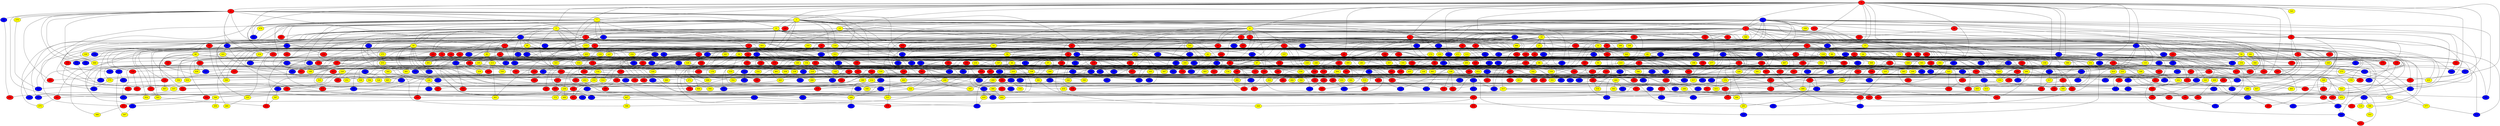 graph {
0 [style = filled fillcolor = red];
1 [style = filled fillcolor = yellow];
2 [style = filled fillcolor = blue];
3 [style = filled fillcolor = red];
4 [style = filled fillcolor = red];
5 [style = filled fillcolor = yellow];
6 [style = filled fillcolor = red];
7 [style = filled fillcolor = yellow];
8 [style = filled fillcolor = yellow];
9 [style = filled fillcolor = yellow];
10 [style = filled fillcolor = red];
11 [style = filled fillcolor = red];
12 [style = filled fillcolor = red];
13 [style = filled fillcolor = yellow];
14 [style = filled fillcolor = yellow];
15 [style = filled fillcolor = yellow];
16 [style = filled fillcolor = red];
17 [style = filled fillcolor = red];
18 [style = filled fillcolor = red];
19 [style = filled fillcolor = yellow];
20 [style = filled fillcolor = yellow];
21 [style = filled fillcolor = red];
22 [style = filled fillcolor = blue];
23 [style = filled fillcolor = blue];
24 [style = filled fillcolor = yellow];
25 [style = filled fillcolor = blue];
26 [style = filled fillcolor = red];
27 [style = filled fillcolor = yellow];
28 [style = filled fillcolor = blue];
29 [style = filled fillcolor = blue];
30 [style = filled fillcolor = blue];
31 [style = filled fillcolor = red];
32 [style = filled fillcolor = blue];
33 [style = filled fillcolor = blue];
34 [style = filled fillcolor = blue];
35 [style = filled fillcolor = blue];
36 [style = filled fillcolor = red];
37 [style = filled fillcolor = blue];
38 [style = filled fillcolor = red];
39 [style = filled fillcolor = red];
40 [style = filled fillcolor = blue];
41 [style = filled fillcolor = blue];
42 [style = filled fillcolor = yellow];
43 [style = filled fillcolor = blue];
44 [style = filled fillcolor = yellow];
45 [style = filled fillcolor = red];
46 [style = filled fillcolor = red];
47 [style = filled fillcolor = red];
48 [style = filled fillcolor = red];
49 [style = filled fillcolor = red];
50 [style = filled fillcolor = yellow];
51 [style = filled fillcolor = yellow];
52 [style = filled fillcolor = red];
53 [style = filled fillcolor = red];
54 [style = filled fillcolor = blue];
55 [style = filled fillcolor = blue];
56 [style = filled fillcolor = blue];
57 [style = filled fillcolor = yellow];
58 [style = filled fillcolor = yellow];
59 [style = filled fillcolor = yellow];
60 [style = filled fillcolor = yellow];
61 [style = filled fillcolor = blue];
62 [style = filled fillcolor = blue];
63 [style = filled fillcolor = red];
64 [style = filled fillcolor = blue];
65 [style = filled fillcolor = red];
66 [style = filled fillcolor = yellow];
67 [style = filled fillcolor = yellow];
68 [style = filled fillcolor = blue];
69 [style = filled fillcolor = red];
70 [style = filled fillcolor = blue];
71 [style = filled fillcolor = blue];
72 [style = filled fillcolor = blue];
73 [style = filled fillcolor = red];
74 [style = filled fillcolor = red];
75 [style = filled fillcolor = red];
76 [style = filled fillcolor = red];
77 [style = filled fillcolor = blue];
78 [style = filled fillcolor = blue];
79 [style = filled fillcolor = red];
80 [style = filled fillcolor = yellow];
81 [style = filled fillcolor = red];
82 [style = filled fillcolor = blue];
83 [style = filled fillcolor = blue];
84 [style = filled fillcolor = red];
85 [style = filled fillcolor = yellow];
86 [style = filled fillcolor = yellow];
87 [style = filled fillcolor = blue];
88 [style = filled fillcolor = yellow];
89 [style = filled fillcolor = blue];
90 [style = filled fillcolor = blue];
91 [style = filled fillcolor = yellow];
92 [style = filled fillcolor = blue];
93 [style = filled fillcolor = blue];
94 [style = filled fillcolor = red];
95 [style = filled fillcolor = blue];
96 [style = filled fillcolor = blue];
97 [style = filled fillcolor = red];
98 [style = filled fillcolor = yellow];
99 [style = filled fillcolor = red];
100 [style = filled fillcolor = red];
101 [style = filled fillcolor = yellow];
102 [style = filled fillcolor = red];
103 [style = filled fillcolor = yellow];
104 [style = filled fillcolor = blue];
105 [style = filled fillcolor = blue];
106 [style = filled fillcolor = blue];
107 [style = filled fillcolor = red];
108 [style = filled fillcolor = yellow];
109 [style = filled fillcolor = yellow];
110 [style = filled fillcolor = yellow];
111 [style = filled fillcolor = blue];
112 [style = filled fillcolor = blue];
113 [style = filled fillcolor = yellow];
114 [style = filled fillcolor = red];
115 [style = filled fillcolor = red];
116 [style = filled fillcolor = yellow];
117 [style = filled fillcolor = red];
118 [style = filled fillcolor = red];
119 [style = filled fillcolor = yellow];
120 [style = filled fillcolor = blue];
121 [style = filled fillcolor = red];
122 [style = filled fillcolor = red];
123 [style = filled fillcolor = blue];
124 [style = filled fillcolor = red];
125 [style = filled fillcolor = yellow];
126 [style = filled fillcolor = yellow];
127 [style = filled fillcolor = red];
128 [style = filled fillcolor = red];
129 [style = filled fillcolor = red];
130 [style = filled fillcolor = yellow];
131 [style = filled fillcolor = red];
132 [style = filled fillcolor = yellow];
133 [style = filled fillcolor = yellow];
134 [style = filled fillcolor = yellow];
135 [style = filled fillcolor = yellow];
136 [style = filled fillcolor = blue];
137 [style = filled fillcolor = red];
138 [style = filled fillcolor = red];
139 [style = filled fillcolor = red];
140 [style = filled fillcolor = yellow];
141 [style = filled fillcolor = red];
142 [style = filled fillcolor = red];
143 [style = filled fillcolor = blue];
144 [style = filled fillcolor = blue];
145 [style = filled fillcolor = yellow];
146 [style = filled fillcolor = red];
147 [style = filled fillcolor = yellow];
148 [style = filled fillcolor = yellow];
149 [style = filled fillcolor = red];
150 [style = filled fillcolor = red];
151 [style = filled fillcolor = blue];
152 [style = filled fillcolor = blue];
153 [style = filled fillcolor = yellow];
154 [style = filled fillcolor = yellow];
155 [style = filled fillcolor = blue];
156 [style = filled fillcolor = blue];
157 [style = filled fillcolor = red];
158 [style = filled fillcolor = yellow];
159 [style = filled fillcolor = red];
160 [style = filled fillcolor = blue];
161 [style = filled fillcolor = red];
162 [style = filled fillcolor = red];
163 [style = filled fillcolor = yellow];
164 [style = filled fillcolor = red];
165 [style = filled fillcolor = blue];
166 [style = filled fillcolor = yellow];
167 [style = filled fillcolor = blue];
168 [style = filled fillcolor = yellow];
169 [style = filled fillcolor = red];
170 [style = filled fillcolor = red];
171 [style = filled fillcolor = blue];
172 [style = filled fillcolor = yellow];
173 [style = filled fillcolor = yellow];
174 [style = filled fillcolor = blue];
175 [style = filled fillcolor = red];
176 [style = filled fillcolor = red];
177 [style = filled fillcolor = blue];
178 [style = filled fillcolor = yellow];
179 [style = filled fillcolor = red];
180 [style = filled fillcolor = blue];
181 [style = filled fillcolor = blue];
182 [style = filled fillcolor = yellow];
183 [style = filled fillcolor = red];
184 [style = filled fillcolor = red];
185 [style = filled fillcolor = blue];
186 [style = filled fillcolor = red];
187 [style = filled fillcolor = blue];
188 [style = filled fillcolor = yellow];
189 [style = filled fillcolor = red];
190 [style = filled fillcolor = red];
191 [style = filled fillcolor = red];
192 [style = filled fillcolor = yellow];
193 [style = filled fillcolor = blue];
194 [style = filled fillcolor = red];
195 [style = filled fillcolor = red];
196 [style = filled fillcolor = yellow];
197 [style = filled fillcolor = red];
198 [style = filled fillcolor = yellow];
199 [style = filled fillcolor = red];
200 [style = filled fillcolor = blue];
201 [style = filled fillcolor = blue];
202 [style = filled fillcolor = yellow];
203 [style = filled fillcolor = yellow];
204 [style = filled fillcolor = blue];
205 [style = filled fillcolor = yellow];
206 [style = filled fillcolor = yellow];
207 [style = filled fillcolor = blue];
208 [style = filled fillcolor = red];
209 [style = filled fillcolor = red];
210 [style = filled fillcolor = yellow];
211 [style = filled fillcolor = red];
212 [style = filled fillcolor = red];
213 [style = filled fillcolor = yellow];
214 [style = filled fillcolor = yellow];
215 [style = filled fillcolor = blue];
216 [style = filled fillcolor = red];
217 [style = filled fillcolor = red];
218 [style = filled fillcolor = blue];
219 [style = filled fillcolor = yellow];
220 [style = filled fillcolor = red];
221 [style = filled fillcolor = red];
222 [style = filled fillcolor = yellow];
223 [style = filled fillcolor = yellow];
224 [style = filled fillcolor = red];
225 [style = filled fillcolor = yellow];
226 [style = filled fillcolor = yellow];
227 [style = filled fillcolor = red];
228 [style = filled fillcolor = red];
229 [style = filled fillcolor = red];
230 [style = filled fillcolor = red];
231 [style = filled fillcolor = yellow];
232 [style = filled fillcolor = yellow];
233 [style = filled fillcolor = yellow];
234 [style = filled fillcolor = yellow];
235 [style = filled fillcolor = red];
236 [style = filled fillcolor = red];
237 [style = filled fillcolor = red];
238 [style = filled fillcolor = yellow];
239 [style = filled fillcolor = yellow];
240 [style = filled fillcolor = red];
241 [style = filled fillcolor = yellow];
242 [style = filled fillcolor = blue];
243 [style = filled fillcolor = blue];
244 [style = filled fillcolor = yellow];
245 [style = filled fillcolor = red];
246 [style = filled fillcolor = red];
247 [style = filled fillcolor = yellow];
248 [style = filled fillcolor = yellow];
249 [style = filled fillcolor = blue];
250 [style = filled fillcolor = yellow];
251 [style = filled fillcolor = yellow];
252 [style = filled fillcolor = blue];
253 [style = filled fillcolor = red];
254 [style = filled fillcolor = yellow];
255 [style = filled fillcolor = yellow];
256 [style = filled fillcolor = red];
257 [style = filled fillcolor = red];
258 [style = filled fillcolor = red];
259 [style = filled fillcolor = yellow];
260 [style = filled fillcolor = red];
261 [style = filled fillcolor = yellow];
262 [style = filled fillcolor = red];
263 [style = filled fillcolor = red];
264 [style = filled fillcolor = yellow];
265 [style = filled fillcolor = blue];
266 [style = filled fillcolor = yellow];
267 [style = filled fillcolor = blue];
268 [style = filled fillcolor = blue];
269 [style = filled fillcolor = blue];
270 [style = filled fillcolor = blue];
271 [style = filled fillcolor = yellow];
272 [style = filled fillcolor = blue];
273 [style = filled fillcolor = red];
274 [style = filled fillcolor = yellow];
275 [style = filled fillcolor = yellow];
276 [style = filled fillcolor = red];
277 [style = filled fillcolor = blue];
278 [style = filled fillcolor = red];
279 [style = filled fillcolor = blue];
280 [style = filled fillcolor = red];
281 [style = filled fillcolor = yellow];
282 [style = filled fillcolor = blue];
283 [style = filled fillcolor = yellow];
284 [style = filled fillcolor = red];
285 [style = filled fillcolor = red];
286 [style = filled fillcolor = red];
287 [style = filled fillcolor = red];
288 [style = filled fillcolor = yellow];
289 [style = filled fillcolor = red];
290 [style = filled fillcolor = yellow];
291 [style = filled fillcolor = yellow];
292 [style = filled fillcolor = red];
293 [style = filled fillcolor = yellow];
294 [style = filled fillcolor = yellow];
295 [style = filled fillcolor = red];
296 [style = filled fillcolor = red];
297 [style = filled fillcolor = blue];
298 [style = filled fillcolor = red];
299 [style = filled fillcolor = yellow];
300 [style = filled fillcolor = yellow];
301 [style = filled fillcolor = red];
302 [style = filled fillcolor = red];
303 [style = filled fillcolor = yellow];
304 [style = filled fillcolor = red];
305 [style = filled fillcolor = blue];
306 [style = filled fillcolor = yellow];
307 [style = filled fillcolor = red];
308 [style = filled fillcolor = red];
309 [style = filled fillcolor = blue];
310 [style = filled fillcolor = yellow];
311 [style = filled fillcolor = blue];
312 [style = filled fillcolor = red];
313 [style = filled fillcolor = blue];
314 [style = filled fillcolor = blue];
315 [style = filled fillcolor = yellow];
316 [style = filled fillcolor = yellow];
317 [style = filled fillcolor = yellow];
318 [style = filled fillcolor = yellow];
319 [style = filled fillcolor = yellow];
320 [style = filled fillcolor = red];
321 [style = filled fillcolor = blue];
322 [style = filled fillcolor = red];
323 [style = filled fillcolor = yellow];
324 [style = filled fillcolor = red];
325 [style = filled fillcolor = yellow];
326 [style = filled fillcolor = yellow];
327 [style = filled fillcolor = red];
328 [style = filled fillcolor = red];
329 [style = filled fillcolor = red];
330 [style = filled fillcolor = yellow];
331 [style = filled fillcolor = yellow];
332 [style = filled fillcolor = blue];
333 [style = filled fillcolor = red];
334 [style = filled fillcolor = red];
335 [style = filled fillcolor = yellow];
336 [style = filled fillcolor = red];
337 [style = filled fillcolor = yellow];
338 [style = filled fillcolor = red];
339 [style = filled fillcolor = yellow];
340 [style = filled fillcolor = yellow];
341 [style = filled fillcolor = red];
342 [style = filled fillcolor = yellow];
343 [style = filled fillcolor = red];
344 [style = filled fillcolor = red];
345 [style = filled fillcolor = yellow];
346 [style = filled fillcolor = red];
347 [style = filled fillcolor = red];
348 [style = filled fillcolor = blue];
349 [style = filled fillcolor = yellow];
350 [style = filled fillcolor = red];
351 [style = filled fillcolor = blue];
352 [style = filled fillcolor = red];
353 [style = filled fillcolor = yellow];
354 [style = filled fillcolor = blue];
355 [style = filled fillcolor = yellow];
356 [style = filled fillcolor = yellow];
357 [style = filled fillcolor = yellow];
358 [style = filled fillcolor = red];
359 [style = filled fillcolor = blue];
360 [style = filled fillcolor = blue];
361 [style = filled fillcolor = yellow];
362 [style = filled fillcolor = blue];
363 [style = filled fillcolor = yellow];
364 [style = filled fillcolor = blue];
365 [style = filled fillcolor = blue];
366 [style = filled fillcolor = blue];
367 [style = filled fillcolor = red];
368 [style = filled fillcolor = red];
369 [style = filled fillcolor = red];
370 [style = filled fillcolor = red];
371 [style = filled fillcolor = blue];
372 [style = filled fillcolor = yellow];
373 [style = filled fillcolor = blue];
374 [style = filled fillcolor = red];
375 [style = filled fillcolor = yellow];
376 [style = filled fillcolor = yellow];
377 [style = filled fillcolor = red];
378 [style = filled fillcolor = yellow];
379 [style = filled fillcolor = red];
380 [style = filled fillcolor = yellow];
381 [style = filled fillcolor = yellow];
382 [style = filled fillcolor = blue];
383 [style = filled fillcolor = blue];
384 [style = filled fillcolor = blue];
385 [style = filled fillcolor = yellow];
386 [style = filled fillcolor = blue];
387 [style = filled fillcolor = blue];
388 [style = filled fillcolor = red];
389 [style = filled fillcolor = yellow];
390 [style = filled fillcolor = yellow];
391 [style = filled fillcolor = yellow];
392 [style = filled fillcolor = red];
393 [style = filled fillcolor = red];
394 [style = filled fillcolor = yellow];
395 [style = filled fillcolor = yellow];
396 [style = filled fillcolor = red];
397 [style = filled fillcolor = yellow];
398 [style = filled fillcolor = red];
399 [style = filled fillcolor = yellow];
400 [style = filled fillcolor = blue];
401 [style = filled fillcolor = yellow];
402 [style = filled fillcolor = blue];
403 [style = filled fillcolor = blue];
404 [style = filled fillcolor = blue];
405 [style = filled fillcolor = blue];
406 [style = filled fillcolor = red];
407 [style = filled fillcolor = yellow];
408 [style = filled fillcolor = yellow];
409 [style = filled fillcolor = red];
410 [style = filled fillcolor = yellow];
411 [style = filled fillcolor = blue];
412 [style = filled fillcolor = red];
413 [style = filled fillcolor = red];
414 [style = filled fillcolor = yellow];
415 [style = filled fillcolor = red];
416 [style = filled fillcolor = yellow];
417 [style = filled fillcolor = blue];
418 [style = filled fillcolor = red];
419 [style = filled fillcolor = blue];
420 [style = filled fillcolor = red];
421 [style = filled fillcolor = blue];
422 [style = filled fillcolor = red];
423 [style = filled fillcolor = blue];
424 [style = filled fillcolor = red];
425 [style = filled fillcolor = blue];
426 [style = filled fillcolor = yellow];
427 [style = filled fillcolor = red];
428 [style = filled fillcolor = blue];
429 [style = filled fillcolor = blue];
430 [style = filled fillcolor = yellow];
431 [style = filled fillcolor = yellow];
432 [style = filled fillcolor = blue];
433 [style = filled fillcolor = yellow];
434 [style = filled fillcolor = blue];
435 [style = filled fillcolor = yellow];
436 [style = filled fillcolor = yellow];
437 [style = filled fillcolor = yellow];
438 [style = filled fillcolor = blue];
439 [style = filled fillcolor = yellow];
440 [style = filled fillcolor = blue];
441 [style = filled fillcolor = red];
442 [style = filled fillcolor = red];
443 [style = filled fillcolor = red];
444 [style = filled fillcolor = red];
445 [style = filled fillcolor = yellow];
446 [style = filled fillcolor = yellow];
447 [style = filled fillcolor = yellow];
448 [style = filled fillcolor = blue];
449 [style = filled fillcolor = red];
450 [style = filled fillcolor = yellow];
451 [style = filled fillcolor = yellow];
452 [style = filled fillcolor = blue];
453 [style = filled fillcolor = yellow];
454 [style = filled fillcolor = blue];
455 [style = filled fillcolor = yellow];
456 [style = filled fillcolor = blue];
457 [style = filled fillcolor = red];
458 [style = filled fillcolor = blue];
459 [style = filled fillcolor = blue];
460 [style = filled fillcolor = yellow];
461 [style = filled fillcolor = yellow];
462 [style = filled fillcolor = red];
463 [style = filled fillcolor = yellow];
464 [style = filled fillcolor = yellow];
465 [style = filled fillcolor = yellow];
466 [style = filled fillcolor = red];
467 [style = filled fillcolor = yellow];
468 [style = filled fillcolor = yellow];
469 [style = filled fillcolor = blue];
470 [style = filled fillcolor = red];
471 [style = filled fillcolor = yellow];
472 [style = filled fillcolor = blue];
473 [style = filled fillcolor = blue];
474 [style = filled fillcolor = blue];
475 [style = filled fillcolor = blue];
476 [style = filled fillcolor = yellow];
477 [style = filled fillcolor = yellow];
478 [style = filled fillcolor = red];
479 [style = filled fillcolor = blue];
480 [style = filled fillcolor = red];
481 [style = filled fillcolor = red];
482 [style = filled fillcolor = blue];
483 [style = filled fillcolor = yellow];
484 [style = filled fillcolor = yellow];
485 [style = filled fillcolor = blue];
486 [style = filled fillcolor = yellow];
487 [style = filled fillcolor = red];
488 [style = filled fillcolor = yellow];
489 [style = filled fillcolor = yellow];
490 [style = filled fillcolor = yellow];
491 [style = filled fillcolor = yellow];
492 [style = filled fillcolor = blue];
493 [style = filled fillcolor = red];
494 [style = filled fillcolor = red];
495 [style = filled fillcolor = red];
496 [style = filled fillcolor = yellow];
497 [style = filled fillcolor = blue];
498 [style = filled fillcolor = yellow];
499 [style = filled fillcolor = red];
500 [style = filled fillcolor = red];
501 [style = filled fillcolor = yellow];
502 [style = filled fillcolor = blue];
503 [style = filled fillcolor = red];
504 [style = filled fillcolor = red];
505 [style = filled fillcolor = yellow];
506 [style = filled fillcolor = blue];
507 [style = filled fillcolor = red];
508 [style = filled fillcolor = blue];
509 [style = filled fillcolor = yellow];
510 [style = filled fillcolor = yellow];
511 [style = filled fillcolor = blue];
512 [style = filled fillcolor = red];
513 [style = filled fillcolor = blue];
514 [style = filled fillcolor = yellow];
515 [style = filled fillcolor = yellow];
516 [style = filled fillcolor = blue];
517 [style = filled fillcolor = yellow];
518 [style = filled fillcolor = yellow];
519 [style = filled fillcolor = yellow];
520 [style = filled fillcolor = red];
521 [style = filled fillcolor = blue];
522 [style = filled fillcolor = red];
523 [style = filled fillcolor = blue];
524 [style = filled fillcolor = blue];
525 [style = filled fillcolor = blue];
526 [style = filled fillcolor = blue];
527 [style = filled fillcolor = red];
528 [style = filled fillcolor = yellow];
529 [style = filled fillcolor = red];
530 [style = filled fillcolor = blue];
531 [style = filled fillcolor = red];
532 [style = filled fillcolor = blue];
533 [style = filled fillcolor = yellow];
534 [style = filled fillcolor = red];
535 [style = filled fillcolor = red];
536 [style = filled fillcolor = blue];
537 [style = filled fillcolor = yellow];
538 [style = filled fillcolor = red];
539 [style = filled fillcolor = red];
540 [style = filled fillcolor = blue];
541 [style = filled fillcolor = red];
542 [style = filled fillcolor = blue];
543 [style = filled fillcolor = blue];
544 [style = filled fillcolor = red];
545 [style = filled fillcolor = yellow];
546 [style = filled fillcolor = blue];
547 [style = filled fillcolor = yellow];
548 [style = filled fillcolor = yellow];
549 [style = filled fillcolor = blue];
550 [style = filled fillcolor = yellow];
551 [style = filled fillcolor = red];
552 [style = filled fillcolor = yellow];
553 [style = filled fillcolor = yellow];
554 [style = filled fillcolor = blue];
555 [style = filled fillcolor = red];
556 [style = filled fillcolor = blue];
557 [style = filled fillcolor = blue];
558 [style = filled fillcolor = yellow];
559 [style = filled fillcolor = blue];
560 [style = filled fillcolor = blue];
561 [style = filled fillcolor = red];
562 [style = filled fillcolor = blue];
563 [style = filled fillcolor = blue];
564 [style = filled fillcolor = yellow];
565 [style = filled fillcolor = red];
566 [style = filled fillcolor = blue];
567 [style = filled fillcolor = yellow];
568 [style = filled fillcolor = yellow];
569 [style = filled fillcolor = red];
570 [style = filled fillcolor = blue];
571 [style = filled fillcolor = red];
572 [style = filled fillcolor = yellow];
573 [style = filled fillcolor = red];
574 [style = filled fillcolor = red];
575 [style = filled fillcolor = yellow];
576 [style = filled fillcolor = blue];
577 [style = filled fillcolor = yellow];
578 [style = filled fillcolor = red];
579 [style = filled fillcolor = blue];
580 [style = filled fillcolor = yellow];
581 [style = filled fillcolor = blue];
582 [style = filled fillcolor = red];
583 [style = filled fillcolor = yellow];
584 [style = filled fillcolor = blue];
585 [style = filled fillcolor = red];
586 [style = filled fillcolor = yellow];
587 [style = filled fillcolor = yellow];
588 [style = filled fillcolor = yellow];
589 [style = filled fillcolor = red];
590 [style = filled fillcolor = yellow];
591 [style = filled fillcolor = blue];
592 [style = filled fillcolor = blue];
593 [style = filled fillcolor = yellow];
594 [style = filled fillcolor = yellow];
595 [style = filled fillcolor = red];
596 [style = filled fillcolor = yellow];
597 [style = filled fillcolor = blue];
598 [style = filled fillcolor = blue];
599 [style = filled fillcolor = yellow];
600 [style = filled fillcolor = blue];
601 [style = filled fillcolor = red];
602 [style = filled fillcolor = yellow];
603 [style = filled fillcolor = red];
604 [style = filled fillcolor = yellow];
605 [style = filled fillcolor = yellow];
606 [style = filled fillcolor = red];
607 [style = filled fillcolor = red];
608 [style = filled fillcolor = red];
609 [style = filled fillcolor = red];
610 [style = filled fillcolor = yellow];
611 [style = filled fillcolor = yellow];
612 [style = filled fillcolor = blue];
613 [style = filled fillcolor = blue];
614 [style = filled fillcolor = yellow];
615 [style = filled fillcolor = yellow];
616 [style = filled fillcolor = yellow];
617 [style = filled fillcolor = blue];
618 [style = filled fillcolor = red];
619 [style = filled fillcolor = red];
620 [style = filled fillcolor = blue];
621 [style = filled fillcolor = yellow];
622 [style = filled fillcolor = red];
623 [style = filled fillcolor = red];
624 [style = filled fillcolor = red];
625 [style = filled fillcolor = blue];
626 [style = filled fillcolor = yellow];
627 [style = filled fillcolor = red];
628 [style = filled fillcolor = blue];
629 [style = filled fillcolor = red];
630 [style = filled fillcolor = red];
631 [style = filled fillcolor = blue];
632 [style = filled fillcolor = red];
633 [style = filled fillcolor = yellow];
634 [style = filled fillcolor = blue];
635 [style = filled fillcolor = blue];
636 [style = filled fillcolor = red];
637 [style = filled fillcolor = yellow];
638 [style = filled fillcolor = blue];
639 [style = filled fillcolor = red];
640 [style = filled fillcolor = yellow];
641 [style = filled fillcolor = blue];
642 [style = filled fillcolor = red];
643 [style = filled fillcolor = blue];
644 [style = filled fillcolor = blue];
645 [style = filled fillcolor = blue];
646 [style = filled fillcolor = red];
647 [style = filled fillcolor = red];
648 [style = filled fillcolor = blue];
649 [style = filled fillcolor = red];
650 [style = filled fillcolor = blue];
651 [style = filled fillcolor = yellow];
652 [style = filled fillcolor = red];
653 [style = filled fillcolor = blue];
654 [style = filled fillcolor = yellow];
655 [style = filled fillcolor = blue];
656 [style = filled fillcolor = blue];
657 [style = filled fillcolor = blue];
658 [style = filled fillcolor = red];
659 [style = filled fillcolor = blue];
660 [style = filled fillcolor = red];
661 [style = filled fillcolor = yellow];
662 [style = filled fillcolor = blue];
663 [style = filled fillcolor = red];
664 [style = filled fillcolor = yellow];
665 [style = filled fillcolor = red];
666 [style = filled fillcolor = red];
667 [style = filled fillcolor = yellow];
668 [style = filled fillcolor = yellow];
669 [style = filled fillcolor = yellow];
670 [style = filled fillcolor = blue];
671 [style = filled fillcolor = red];
672 [style = filled fillcolor = yellow];
673 [style = filled fillcolor = red];
674 [style = filled fillcolor = blue];
675 [style = filled fillcolor = yellow];
676 [style = filled fillcolor = red];
677 [style = filled fillcolor = red];
678 [style = filled fillcolor = blue];
679 [style = filled fillcolor = red];
680 [style = filled fillcolor = yellow];
681 [style = filled fillcolor = yellow];
682 [style = filled fillcolor = red];
683 [style = filled fillcolor = yellow];
684 [style = filled fillcolor = red];
685 [style = filled fillcolor = red];
686 [style = filled fillcolor = yellow];
687 [style = filled fillcolor = red];
688 [style = filled fillcolor = blue];
0 -- 6;
0 -- 7;
0 -- 8;
0 -- 9;
0 -- 13;
0 -- 23;
0 -- 28;
0 -- 33;
0 -- 35;
0 -- 39;
0 -- 49;
0 -- 53;
0 -- 56;
0 -- 127;
0 -- 182;
0 -- 206;
0 -- 242;
0 -- 341;
0 -- 347;
0 -- 364;
0 -- 371;
0 -- 396;
0 -- 463;
0 -- 545;
0 -- 563;
0 -- 593;
0 -- 600;
1 -- 5;
1 -- 14;
1 -- 17;
1 -- 20;
1 -- 30;
1 -- 40;
1 -- 44;
0 -- 5;
0 -- 4;
0 -- 3;
0 -- 1;
1 -- 45;
1 -- 50;
1 -- 56;
1 -- 59;
1 -- 65;
1 -- 70;
1 -- 116;
1 -- 123;
1 -- 164;
1 -- 188;
1 -- 244;
1 -- 273;
1 -- 351;
1 -- 365;
1 -- 476;
1 -- 477;
1 -- 513;
1 -- 655;
1 -- 668;
2 -- 3;
2 -- 6;
2 -- 9;
2 -- 12;
2 -- 14;
2 -- 16;
2 -- 22;
2 -- 35;
2 -- 39;
2 -- 50;
2 -- 51;
2 -- 55;
2 -- 60;
2 -- 65;
2 -- 133;
2 -- 136;
2 -- 146;
2 -- 147;
2 -- 185;
2 -- 259;
2 -- 265;
2 -- 283;
2 -- 392;
2 -- 485;
2 -- 495;
2 -- 512;
2 -- 531;
2 -- 543;
3 -- 6;
3 -- 32;
3 -- 37;
3 -- 49;
3 -- 60;
3 -- 80;
3 -- 122;
3 -- 138;
3 -- 169;
3 -- 190;
3 -- 212;
3 -- 235;
3 -- 253;
3 -- 254;
3 -- 263;
3 -- 284;
3 -- 346;
3 -- 397;
3 -- 402;
3 -- 426;
3 -- 437;
3 -- 466;
3 -- 468;
3 -- 568;
3 -- 591;
3 -- 636;
3 -- 647;
4 -- 7;
4 -- 9;
4 -- 47;
4 -- 64;
4 -- 83;
4 -- 99;
4 -- 117;
4 -- 144;
4 -- 151;
4 -- 274;
4 -- 359;
4 -- 391;
4 -- 416;
4 -- 480;
4 -- 541;
4 -- 584;
4 -- 656;
4 -- 668;
5 -- 10;
5 -- 11;
5 -- 20;
5 -- 39;
5 -- 66;
5 -- 68;
5 -- 71;
5 -- 88;
5 -- 90;
5 -- 109;
5 -- 132;
5 -- 199;
5 -- 221;
5 -- 250;
5 -- 426;
5 -- 448;
5 -- 526;
5 -- 593;
5 -- 687;
6 -- 15;
6 -- 48;
6 -- 51;
6 -- 73;
6 -- 98;
6 -- 99;
6 -- 112;
6 -- 130;
6 -- 167;
6 -- 173;
6 -- 226;
6 -- 291;
6 -- 328;
6 -- 337;
6 -- 362;
6 -- 414;
6 -- 455;
6 -- 535;
6 -- 641;
6 -- 686;
7 -- 8;
7 -- 16;
7 -- 22;
7 -- 28;
7 -- 47;
7 -- 97;
7 -- 142;
7 -- 212;
7 -- 249;
7 -- 255;
7 -- 345;
7 -- 374;
7 -- 429;
7 -- 563;
7 -- 645;
7 -- 682;
7 -- 687;
8 -- 11;
8 -- 12;
8 -- 31;
8 -- 48;
8 -- 63;
8 -- 65;
8 -- 122;
8 -- 145;
8 -- 158;
8 -- 177;
8 -- 189;
8 -- 200;
8 -- 315;
8 -- 434;
8 -- 483;
8 -- 494;
8 -- 543;
8 -- 633;
8 -- 669;
9 -- 10;
9 -- 18;
9 -- 20;
9 -- 45;
9 -- 57;
9 -- 81;
9 -- 106;
9 -- 107;
9 -- 137;
9 -- 151;
9 -- 434;
9 -- 680;
10 -- 12;
10 -- 56;
10 -- 245;
10 -- 323;
10 -- 398;
10 -- 549;
10 -- 686;
11 -- 14;
11 -- 17;
11 -- 18;
11 -- 21;
11 -- 26;
11 -- 42;
11 -- 73;
11 -- 91;
11 -- 331;
11 -- 332;
11 -- 338;
11 -- 355;
11 -- 440;
11 -- 640;
12 -- 38;
12 -- 59;
12 -- 176;
12 -- 210;
12 -- 246;
12 -- 257;
12 -- 281;
12 -- 310;
12 -- 374;
12 -- 510;
12 -- 518;
12 -- 537;
12 -- 572;
12 -- 602;
13 -- 30;
13 -- 41;
13 -- 42;
13 -- 82;
13 -- 188;
13 -- 189;
13 -- 223;
13 -- 245;
13 -- 352;
14 -- 21;
14 -- 29;
14 -- 54;
14 -- 67;
14 -- 85;
14 -- 136;
14 -- 226;
14 -- 245;
14 -- 547;
14 -- 551;
14 -- 573;
15 -- 21;
15 -- 35;
15 -- 92;
15 -- 139;
15 -- 361;
15 -- 516;
15 -- 562;
16 -- 101;
16 -- 135;
16 -- 142;
16 -- 184;
16 -- 203;
16 -- 250;
17 -- 42;
17 -- 52;
17 -- 74;
17 -- 237;
17 -- 328;
17 -- 377;
17 -- 414;
17 -- 423;
17 -- 525;
18 -- 58;
18 -- 78;
18 -- 135;
18 -- 205;
18 -- 497;
18 -- 541;
18 -- 625;
18 -- 663;
19 -- 23;
19 -- 26;
19 -- 27;
19 -- 28;
19 -- 37;
19 -- 50;
19 -- 59;
19 -- 115;
19 -- 173;
19 -- 215;
19 -- 384;
19 -- 457;
19 -- 517;
19 -- 608;
20 -- 60;
20 -- 72;
20 -- 88;
20 -- 107;
20 -- 123;
20 -- 124;
20 -- 137;
20 -- 149;
20 -- 162;
20 -- 195;
20 -- 211;
20 -- 225;
20 -- 230;
20 -- 260;
20 -- 269;
20 -- 277;
20 -- 322;
20 -- 335;
20 -- 375;
20 -- 393;
20 -- 427;
20 -- 432;
20 -- 579;
20 -- 599;
20 -- 650;
20 -- 677;
21 -- 93;
21 -- 104;
21 -- 126;
21 -- 156;
21 -- 240;
21 -- 487;
21 -- 533;
22 -- 36;
22 -- 85;
22 -- 87;
22 -- 116;
22 -- 142;
22 -- 149;
22 -- 204;
22 -- 258;
22 -- 282;
22 -- 315;
22 -- 321;
22 -- 398;
22 -- 460;
22 -- 514;
22 -- 600;
22 -- 651;
23 -- 25;
23 -- 29;
23 -- 38;
23 -- 111;
23 -- 333;
23 -- 378;
23 -- 399;
23 -- 433;
23 -- 479;
23 -- 499;
23 -- 502;
23 -- 522;
23 -- 530;
24 -- 131;
25 -- 48;
25 -- 73;
25 -- 158;
25 -- 204;
25 -- 213;
25 -- 261;
25 -- 275;
25 -- 302;
25 -- 343;
25 -- 349;
25 -- 360;
25 -- 421;
25 -- 425;
25 -- 477;
25 -- 539;
25 -- 596;
25 -- 645;
26 -- 95;
26 -- 492;
26 -- 638;
27 -- 618;
28 -- 40;
28 -- 92;
28 -- 178;
28 -- 181;
28 -- 201;
28 -- 239;
28 -- 273;
28 -- 364;
28 -- 398;
28 -- 443;
28 -- 482;
28 -- 592;
29 -- 61;
29 -- 350;
29 -- 448;
29 -- 501;
29 -- 638;
29 -- 668;
30 -- 41;
30 -- 55;
30 -- 66;
30 -- 71;
30 -- 82;
30 -- 83;
30 -- 103;
30 -- 114;
30 -- 160;
30 -- 163;
30 -- 171;
30 -- 293;
30 -- 423;
30 -- 556;
30 -- 599;
30 -- 675;
30 -- 681;
31 -- 43;
31 -- 53;
31 -- 68;
31 -- 80;
31 -- 129;
31 -- 148;
31 -- 409;
31 -- 429;
31 -- 459;
31 -- 569;
31 -- 623;
32 -- 36;
32 -- 43;
32 -- 49;
32 -- 168;
32 -- 248;
32 -- 290;
32 -- 324;
32 -- 409;
32 -- 609;
33 -- 84;
33 -- 118;
33 -- 351;
33 -- 363;
33 -- 400;
33 -- 676;
34 -- 91;
34 -- 197;
34 -- 312;
34 -- 635;
35 -- 96;
35 -- 128;
35 -- 143;
35 -- 161;
35 -- 194;
35 -- 210;
35 -- 222;
35 -- 268;
35 -- 278;
35 -- 282;
35 -- 304;
35 -- 331;
35 -- 387;
35 -- 531;
35 -- 561;
35 -- 665;
36 -- 44;
36 -- 111;
36 -- 197;
36 -- 356;
36 -- 471;
36 -- 492;
36 -- 661;
36 -- 662;
37 -- 86;
38 -- 44;
38 -- 124;
38 -- 266;
38 -- 529;
39 -- 45;
39 -- 61;
39 -- 79;
39 -- 161;
39 -- 366;
39 -- 377;
39 -- 407;
39 -- 670;
40 -- 181;
40 -- 232;
40 -- 397;
40 -- 444;
40 -- 653;
42 -- 108;
42 -- 248;
42 -- 405;
42 -- 408;
43 -- 101;
43 -- 220;
44 -- 108;
44 -- 167;
44 -- 262;
44 -- 292;
44 -- 445;
44 -- 515;
44 -- 629;
44 -- 672;
45 -- 62;
45 -- 113;
45 -- 207;
46 -- 89;
46 -- 100;
46 -- 263;
46 -- 379;
46 -- 490;
46 -- 608;
47 -- 78;
47 -- 120;
47 -- 127;
47 -- 171;
47 -- 198;
47 -- 218;
47 -- 298;
47 -- 344;
47 -- 544;
47 -- 594;
47 -- 619;
48 -- 89;
48 -- 95;
48 -- 411;
48 -- 540;
49 -- 67;
49 -- 110;
49 -- 186;
49 -- 276;
49 -- 294;
49 -- 434;
49 -- 554;
49 -- 664;
50 -- 122;
50 -- 254;
50 -- 265;
50 -- 412;
50 -- 501;
50 -- 502;
50 -- 580;
50 -- 621;
51 -- 127;
51 -- 255;
51 -- 640;
52 -- 87;
52 -- 105;
52 -- 107;
52 -- 130;
53 -- 76;
53 -- 78;
53 -- 86;
53 -- 102;
53 -- 113;
53 -- 119;
53 -- 327;
53 -- 331;
53 -- 382;
53 -- 474;
53 -- 676;
55 -- 256;
55 -- 438;
56 -- 160;
56 -- 285;
56 -- 392;
56 -- 613;
56 -- 638;
56 -- 654;
57 -- 97;
57 -- 217;
57 -- 324;
57 -- 387;
57 -- 558;
57 -- 571;
58 -- 136;
58 -- 140;
58 -- 150;
58 -- 248;
58 -- 319;
58 -- 438;
58 -- 455;
58 -- 523;
58 -- 624;
59 -- 82;
59 -- 87;
59 -- 146;
59 -- 166;
59 -- 222;
59 -- 224;
59 -- 314;
59 -- 370;
59 -- 381;
59 -- 486;
59 -- 595;
60 -- 69;
60 -- 84;
60 -- 106;
60 -- 186;
60 -- 196;
60 -- 227;
60 -- 256;
60 -- 396;
60 -- 423;
60 -- 426;
60 -- 575;
60 -- 586;
60 -- 648;
61 -- 134;
61 -- 499;
61 -- 670;
62 -- 143;
62 -- 159;
62 -- 353;
62 -- 357;
62 -- 473;
62 -- 582;
63 -- 100;
63 -- 109;
63 -- 335;
63 -- 656;
64 -- 658;
65 -- 228;
65 -- 247;
65 -- 301;
65 -- 597;
66 -- 77;
66 -- 80;
66 -- 104;
66 -- 200;
66 -- 300;
66 -- 416;
67 -- 241;
67 -- 388;
67 -- 525;
68 -- 114;
68 -- 178;
68 -- 183;
68 -- 201;
68 -- 234;
68 -- 443;
68 -- 470;
68 -- 514;
68 -- 534;
69 -- 70;
69 -- 155;
69 -- 174;
69 -- 219;
69 -- 343;
69 -- 370;
69 -- 436;
69 -- 440;
69 -- 559;
71 -- 105;
71 -- 213;
72 -- 89;
72 -- 90;
72 -- 102;
72 -- 125;
72 -- 145;
72 -- 261;
72 -- 279;
72 -- 310;
72 -- 338;
72 -- 347;
72 -- 427;
72 -- 478;
73 -- 130;
73 -- 176;
73 -- 212;
73 -- 314;
73 -- 350;
73 -- 406;
73 -- 429;
73 -- 535;
73 -- 558;
73 -- 633;
74 -- 96;
74 -- 154;
74 -- 262;
74 -- 356;
74 -- 631;
74 -- 656;
75 -- 147;
75 -- 574;
75 -- 637;
75 -- 639;
75 -- 664;
75 -- 669;
76 -- 101;
76 -- 121;
76 -- 152;
76 -- 185;
76 -- 327;
76 -- 363;
76 -- 467;
77 -- 430;
77 -- 436;
77 -- 493;
78 -- 126;
78 -- 165;
78 -- 271;
78 -- 334;
78 -- 415;
78 -- 644;
79 -- 182;
79 -- 306;
79 -- 446;
79 -- 507;
80 -- 98;
80 -- 105;
80 -- 120;
80 -- 138;
80 -- 165;
80 -- 216;
80 -- 303;
80 -- 411;
80 -- 428;
80 -- 444;
80 -- 604;
81 -- 404;
82 -- 189;
82 -- 194;
82 -- 260;
82 -- 339;
83 -- 163;
83 -- 372;
83 -- 557;
84 -- 153;
84 -- 437;
84 -- 487;
85 -- 213;
86 -- 102;
86 -- 133;
86 -- 490;
87 -- 550;
88 -- 129;
88 -- 183;
88 -- 321;
88 -- 329;
88 -- 425;
88 -- 591;
89 -- 458;
89 -- 470;
89 -- 566;
90 -- 166;
90 -- 354;
90 -- 454;
90 -- 678;
91 -- 236;
92 -- 96;
92 -- 225;
92 -- 385;
92 -- 407;
92 -- 524;
92 -- 615;
92 -- 674;
92 -- 688;
93 -- 115;
93 -- 249;
94 -- 235;
94 -- 361;
95 -- 199;
95 -- 544;
95 -- 593;
96 -- 202;
96 -- 417;
97 -- 278;
98 -- 138;
98 -- 148;
98 -- 193;
98 -- 322;
98 -- 652;
99 -- 106;
99 -- 108;
99 -- 170;
99 -- 244;
99 -- 328;
99 -- 395;
100 -- 157;
100 -- 269;
101 -- 304;
102 -- 125;
102 -- 128;
102 -- 241;
102 -- 273;
102 -- 677;
103 -- 112;
103 -- 176;
103 -- 362;
103 -- 564;
103 -- 636;
104 -- 117;
104 -- 239;
105 -- 224;
105 -- 326;
105 -- 439;
105 -- 461;
105 -- 509;
105 -- 571;
105 -- 646;
106 -- 143;
106 -- 215;
106 -- 301;
106 -- 461;
106 -- 479;
106 -- 529;
106 -- 576;
107 -- 137;
107 -- 198;
107 -- 403;
107 -- 627;
107 -- 681;
108 -- 129;
108 -- 161;
108 -- 214;
108 -- 349;
108 -- 381;
108 -- 431;
108 -- 552;
109 -- 272;
110 -- 192;
110 -- 227;
110 -- 303;
110 -- 631;
111 -- 157;
112 -- 215;
112 -- 280;
112 -- 294;
112 -- 574;
112 -- 597;
112 -- 635;
113 -- 205;
113 -- 220;
113 -- 267;
113 -- 367;
113 -- 408;
114 -- 121;
114 -- 359;
114 -- 680;
115 -- 187;
115 -- 370;
115 -- 453;
116 -- 315;
116 -- 462;
116 -- 592;
117 -- 320;
117 -- 666;
118 -- 166;
118 -- 231;
118 -- 405;
118 -- 415;
118 -- 525;
118 -- 576;
119 -- 124;
119 -- 139;
119 -- 376;
119 -- 390;
119 -- 452;
119 -- 570;
120 -- 358;
120 -- 483;
122 -- 214;
122 -- 226;
122 -- 233;
122 -- 352;
123 -- 339;
123 -- 493;
124 -- 152;
124 -- 382;
125 -- 150;
125 -- 251;
125 -- 296;
125 -- 301;
125 -- 384;
126 -- 132;
126 -- 180;
126 -- 238;
126 -- 534;
126 -- 585;
128 -- 167;
128 -- 376;
128 -- 499;
128 -- 524;
128 -- 673;
128 -- 679;
129 -- 549;
129 -- 667;
130 -- 302;
130 -- 483;
130 -- 599;
130 -- 645;
131 -- 252;
131 -- 258;
131 -- 275;
131 -- 311;
131 -- 317;
131 -- 382;
131 -- 393;
131 -- 394;
131 -- 445;
132 -- 153;
132 -- 191;
132 -- 494;
133 -- 193;
133 -- 325;
133 -- 371;
134 -- 144;
134 -- 386;
134 -- 475;
135 -- 175;
135 -- 198;
136 -- 178;
136 -- 180;
136 -- 244;
136 -- 345;
136 -- 411;
137 -- 251;
137 -- 356;
138 -- 197;
138 -- 405;
138 -- 413;
138 -- 594;
138 -- 611;
139 -- 622;
140 -- 318;
140 -- 552;
141 -- 156;
141 -- 457;
141 -- 573;
142 -- 504;
143 -- 291;
143 -- 684;
144 -- 199;
144 -- 207;
144 -- 288;
144 -- 313;
144 -- 316;
145 -- 179;
145 -- 225;
145 -- 272;
145 -- 421;
145 -- 456;
145 -- 649;
146 -- 211;
146 -- 227;
146 -- 341;
146 -- 443;
147 -- 207;
147 -- 210;
147 -- 319;
147 -- 431;
147 -- 472;
148 -- 151;
148 -- 209;
148 -- 299;
148 -- 408;
148 -- 530;
148 -- 536;
148 -- 539;
148 -- 623;
148 -- 666;
149 -- 314;
149 -- 369;
149 -- 491;
149 -- 493;
149 -- 655;
151 -- 195;
151 -- 211;
151 -- 377;
151 -- 602;
153 -- 165;
153 -- 195;
153 -- 619;
153 -- 634;
154 -- 155;
154 -- 278;
154 -- 594;
155 -- 366;
155 -- 465;
155 -- 480;
155 -- 596;
155 -- 635;
155 -- 662;
156 -- 348;
157 -- 204;
157 -- 264;
157 -- 305;
157 -- 336;
157 -- 427;
159 -- 162;
159 -- 262;
159 -- 307;
160 -- 230;
161 -- 185;
163 -- 502;
163 -- 528;
163 -- 616;
165 -- 231;
165 -- 369;
165 -- 508;
165 -- 654;
166 -- 500;
167 -- 209;
167 -- 422;
169 -- 193;
169 -- 317;
169 -- 686;
170 -- 419;
171 -- 187;
171 -- 491;
171 -- 613;
172 -- 320;
172 -- 364;
173 -- 505;
173 -- 538;
174 -- 481;
174 -- 680;
177 -- 179;
177 -- 209;
177 -- 242;
177 -- 255;
177 -- 485;
179 -- 229;
180 -- 188;
180 -- 346;
181 -- 208;
181 -- 300;
181 -- 588;
181 -- 598;
182 -- 286;
182 -- 352;
182 -- 652;
182 -- 666;
183 -- 425;
183 -- 430;
184 -- 330;
184 -- 574;
185 -- 313;
185 -- 451;
186 -- 299;
187 -- 367;
188 -- 287;
188 -- 620;
188 -- 646;
189 -- 368;
189 -- 449;
189 -- 634;
190 -- 221;
191 -- 217;
191 -- 495;
191 -- 539;
193 -- 302;
193 -- 311;
194 -- 310;
194 -- 344;
194 -- 373;
194 -- 606;
195 -- 432;
195 -- 663;
199 -- 365;
199 -- 401;
199 -- 441;
199 -- 515;
200 -- 417;
200 -- 570;
201 -- 391;
201 -- 639;
202 -- 387;
203 -- 267;
203 -- 323;
203 -- 441;
204 -- 253;
204 -- 435;
205 -- 206;
205 -- 527;
207 -- 410;
207 -- 628;
208 -- 532;
209 -- 265;
210 -- 663;
210 -- 685;
211 -- 442;
212 -- 363;
213 -- 237;
213 -- 401;
213 -- 550;
214 -- 222;
214 -- 243;
214 -- 564;
214 -- 565;
215 -- 577;
216 -- 340;
216 -- 402;
217 -- 300;
217 -- 406;
218 -- 467;
219 -- 514;
221 -- 308;
221 -- 424;
222 -- 612;
222 -- 642;
223 -- 238;
223 -- 437;
223 -- 586;
223 -- 605;
224 -- 229;
224 -- 322;
224 -- 474;
224 -- 504;
225 -- 642;
226 -- 481;
226 -- 496;
227 -- 394;
227 -- 513;
229 -- 239;
229 -- 260;
229 -- 548;
229 -- 679;
230 -- 678;
231 -- 577;
232 -- 271;
233 -- 252;
233 -- 653;
234 -- 397;
236 -- 484;
236 -- 521;
236 -- 685;
238 -- 419;
238 -- 445;
239 -- 306;
239 -- 335;
239 -- 372;
239 -- 489;
240 -- 447;
241 -- 424;
242 -- 257;
243 -- 270;
243 -- 359;
244 -- 279;
245 -- 400;
245 -- 414;
245 -- 612;
246 -- 318;
246 -- 475;
247 -- 289;
247 -- 401;
247 -- 488;
248 -- 385;
252 -- 451;
252 -- 605;
253 -- 269;
253 -- 293;
253 -- 432;
253 -- 463;
254 -- 644;
257 -- 292;
257 -- 340;
257 -- 601;
258 -- 453;
258 -- 557;
262 -- 368;
262 -- 604;
264 -- 270;
264 -- 280;
264 -- 353;
266 -- 276;
266 -- 442;
266 -- 451;
266 -- 464;
267 -- 394;
268 -- 348;
269 -- 284;
269 -- 523;
270 -- 293;
270 -- 462;
272 -- 506;
272 -- 567;
274 -- 549;
275 -- 592;
277 -- 294;
277 -- 338;
278 -- 283;
278 -- 500;
278 -- 607;
279 -- 317;
279 -- 337;
279 -- 538;
280 -- 295;
280 -- 478;
280 -- 518;
280 -- 633;
281 -- 287;
282 -- 472;
282 -- 507;
288 -- 346;
289 -- 439;
290 -- 467;
293 -- 454;
295 -- 409;
295 -- 449;
296 -- 435;
296 -- 546;
297 -- 390;
297 -- 585;
298 -- 472;
298 -- 515;
298 -- 584;
299 -- 360;
299 -- 380;
299 -- 418;
300 -- 354;
300 -- 450;
301 -- 305;
302 -- 535;
302 -- 579;
302 -- 590;
303 -- 428;
304 -- 420;
304 -- 482;
307 -- 309;
307 -- 337;
307 -- 340;
307 -- 384;
307 -- 509;
307 -- 532;
307 -- 596;
309 -- 372;
309 -- 407;
309 -- 570;
310 -- 490;
310 -- 500;
313 -- 399;
313 -- 519;
314 -- 503;
314 -- 575;
314 -- 637;
317 -- 504;
317 -- 665;
318 -- 404;
318 -- 528;
319 -- 589;
321 -- 400;
322 -- 660;
324 -- 671;
325 -- 332;
325 -- 378;
325 -- 403;
325 -- 551;
326 -- 462;
326 -- 464;
326 -- 533;
326 -- 581;
326 -- 649;
327 -- 330;
327 -- 484;
327 -- 617;
328 -- 383;
328 -- 422;
328 -- 449;
331 -- 454;
335 -- 460;
336 -- 421;
337 -- 658;
338 -- 542;
341 -- 349;
341 -- 556;
342 -- 548;
344 -- 386;
345 -- 588;
346 -- 674;
348 -- 396;
349 -- 555;
349 -- 621;
350 -- 389;
350 -- 433;
350 -- 468;
350 -- 498;
350 -- 520;
350 -- 554;
351 -- 672;
354 -- 567;
357 -- 376;
358 -- 389;
358 -- 510;
360 -- 488;
361 -- 468;
361 -- 580;
361 -- 585;
363 -- 565;
366 -- 560;
368 -- 566;
370 -- 540;
371 -- 433;
374 -- 509;
376 -- 623;
377 -- 505;
380 -- 602;
381 -- 626;
383 -- 469;
386 -- 497;
388 -- 391;
388 -- 478;
389 -- 488;
389 -- 682;
392 -- 685;
393 -- 484;
395 -- 618;
396 -- 404;
399 -- 553;
400 -- 631;
404 -- 603;
406 -- 412;
406 -- 598;
408 -- 571;
409 -- 643;
410 -- 513;
415 -- 643;
416 -- 613;
418 -- 447;
422 -- 440;
422 -- 573;
424 -- 652;
429 -- 556;
434 -- 538;
437 -- 510;
438 -- 448;
438 -- 508;
441 -- 675;
444 -- 688;
445 -- 646;
447 -- 588;
449 -- 626;
449 -- 632;
451 -- 521;
455 -- 655;
456 -- 465;
456 -- 616;
458 -- 511;
461 -- 496;
461 -- 589;
462 -- 486;
464 -- 583;
464 -- 617;
466 -- 640;
466 -- 649;
468 -- 603;
470 -- 516;
475 -- 607;
476 -- 563;
479 -- 517;
481 -- 648;
482 -- 522;
487 -- 606;
488 -- 657;
490 -- 622;
490 -- 650;
493 -- 561;
494 -- 604;
497 -- 609;
498 -- 547;
500 -- 565;
505 -- 624;
510 -- 630;
515 -- 679;
517 -- 578;
520 -- 551;
522 -- 526;
531 -- 600;
534 -- 684;
536 -- 543;
536 -- 659;
537 -- 636;
554 -- 614;
554 -- 639;
572 -- 578;
574 -- 661;
574 -- 683;
575 -- 678;
577 -- 670;
581 -- 587;
582 -- 622;
582 -- 650;
587 -- 624;
591 -- 629;
591 -- 647;
605 -- 642;
608 -- 661;
610 -- 653;
616 -- 671;
625 -- 641;
642 -- 644;
643 -- 648;
648 -- 673;
656 -- 671;
}
